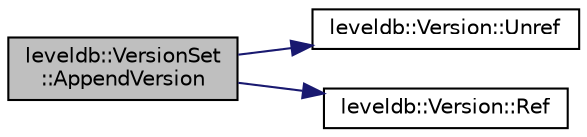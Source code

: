 digraph "leveldb::VersionSet::AppendVersion"
{
  edge [fontname="Helvetica",fontsize="10",labelfontname="Helvetica",labelfontsize="10"];
  node [fontname="Helvetica",fontsize="10",shape=record];
  rankdir="LR";
  Node1 [label="leveldb::VersionSet\l::AppendVersion",height=0.2,width=0.4,color="black", fillcolor="grey75", style="filled" fontcolor="black"];
  Node1 -> Node2 [color="midnightblue",fontsize="10",style="solid",fontname="Helvetica"];
  Node2 [label="leveldb::Version::Unref",height=0.2,width=0.4,color="black", fillcolor="white", style="filled",URL="$classleveldb_1_1_version.html#a3f623697f625d4740d5b273c0bf6223a"];
  Node1 -> Node3 [color="midnightblue",fontsize="10",style="solid",fontname="Helvetica"];
  Node3 [label="leveldb::Version::Ref",height=0.2,width=0.4,color="black", fillcolor="white", style="filled",URL="$classleveldb_1_1_version.html#ad237b446c7f7d9e63c4b7c162d6f0064"];
}
